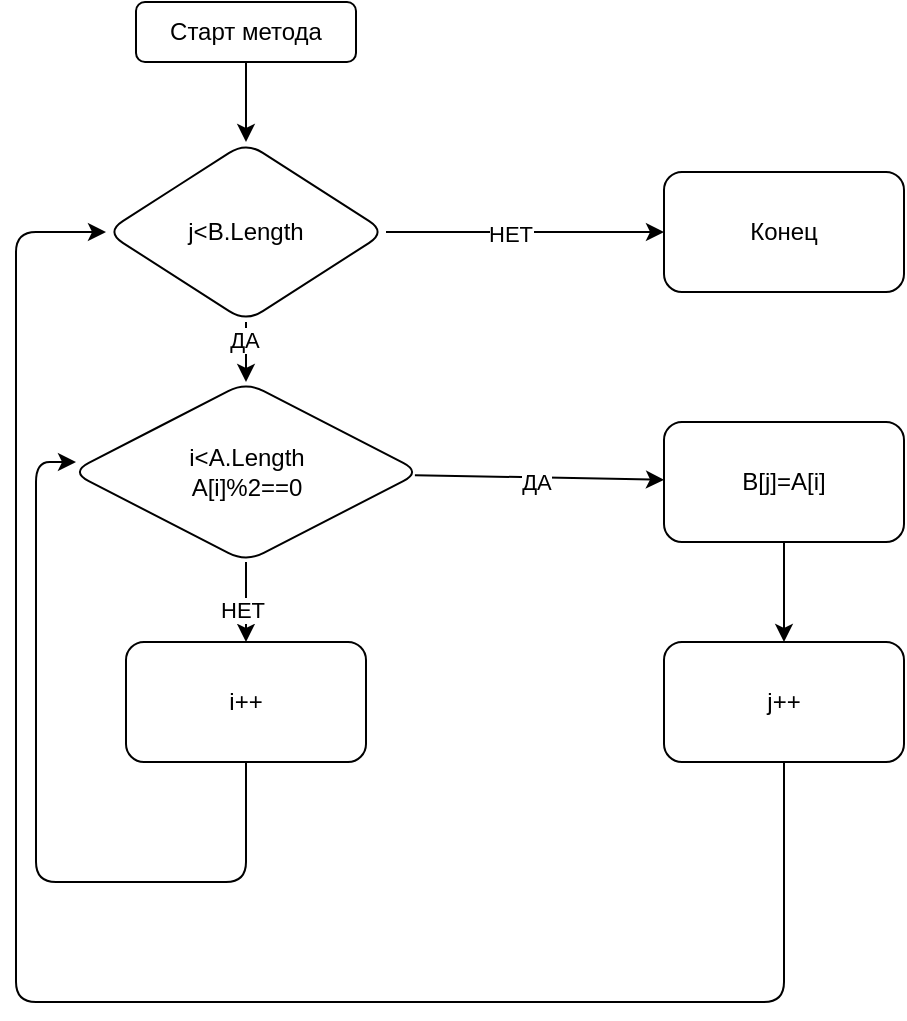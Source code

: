 <mxfile>
    <diagram id="bfdL_tMOWCH0kUlOYWKH" name="Страница 1">
        <mxGraphModel dx="668" dy="545" grid="1" gridSize="10" guides="1" tooltips="1" connect="1" arrows="1" fold="1" page="1" pageScale="1" pageWidth="827" pageHeight="1169" math="0" shadow="0">
            <root>
                <mxCell id="0"/>
                <mxCell id="1" parent="0"/>
                <mxCell id="34" value="" style="edgeStyle=none;html=1;" edge="1" parent="1" source="2" target="31">
                    <mxGeometry relative="1" as="geometry"/>
                </mxCell>
                <mxCell id="2" value="Старт метода" style="rounded=1;whiteSpace=wrap;html=1;" parent="1" vertex="1">
                    <mxGeometry x="90" y="10" width="110" height="30" as="geometry"/>
                </mxCell>
                <mxCell id="14" value="" style="edgeStyle=none;html=1;" edge="1" parent="1" source="12" target="13">
                    <mxGeometry relative="1" as="geometry"/>
                </mxCell>
                <mxCell id="39" value="ДА" style="edgeLabel;html=1;align=center;verticalAlign=middle;resizable=0;points=[];" vertex="1" connectable="0" parent="14">
                    <mxGeometry x="-0.027" y="-2" relative="1" as="geometry">
                        <mxPoint as="offset"/>
                    </mxGeometry>
                </mxCell>
                <mxCell id="19" value="" style="edgeStyle=none;html=1;" edge="1" parent="1" source="12" target="18">
                    <mxGeometry relative="1" as="geometry"/>
                </mxCell>
                <mxCell id="20" value="НЕТ" style="edgeLabel;html=1;align=center;verticalAlign=middle;resizable=0;points=[];" vertex="1" connectable="0" parent="19">
                    <mxGeometry x="0.165" y="-2" relative="1" as="geometry">
                        <mxPoint as="offset"/>
                    </mxGeometry>
                </mxCell>
                <mxCell id="12" value="i&amp;lt;A.Length&lt;br&gt;A[i]%2==0" style="rhombus;whiteSpace=wrap;html=1;rounded=1;" vertex="1" parent="1">
                    <mxGeometry x="57.5" y="200" width="175" height="90" as="geometry"/>
                </mxCell>
                <mxCell id="22" value="" style="edgeStyle=none;html=1;" edge="1" parent="1" source="13" target="21">
                    <mxGeometry relative="1" as="geometry"/>
                </mxCell>
                <mxCell id="13" value="B[j]=A[i]" style="whiteSpace=wrap;html=1;rounded=1;" vertex="1" parent="1">
                    <mxGeometry x="354" y="220" width="120" height="60" as="geometry"/>
                </mxCell>
                <mxCell id="18" value="i++" style="whiteSpace=wrap;html=1;rounded=1;" vertex="1" parent="1">
                    <mxGeometry x="85" y="330" width="120" height="60" as="geometry"/>
                </mxCell>
                <mxCell id="21" value="j++" style="whiteSpace=wrap;html=1;rounded=1;" vertex="1" parent="1">
                    <mxGeometry x="354" y="330" width="120" height="60" as="geometry"/>
                </mxCell>
                <mxCell id="30" value="" style="endArrow=classic;html=1;exitX=0.5;exitY=1;exitDx=0;exitDy=0;entryX=0;entryY=0.5;entryDx=0;entryDy=0;" edge="1" parent="1" source="21" target="31">
                    <mxGeometry width="50" height="50" relative="1" as="geometry">
                        <mxPoint x="180" y="310" as="sourcePoint"/>
                        <mxPoint x="90" y="120" as="targetPoint"/>
                        <Array as="points">
                            <mxPoint x="414" y="510"/>
                            <mxPoint x="30" y="510"/>
                            <mxPoint x="30" y="125"/>
                        </Array>
                    </mxGeometry>
                </mxCell>
                <mxCell id="33" value="" style="edgeStyle=none;html=1;" edge="1" parent="1" source="31" target="32">
                    <mxGeometry relative="1" as="geometry"/>
                </mxCell>
                <mxCell id="37" value="НЕТ" style="edgeLabel;html=1;align=center;verticalAlign=middle;resizable=0;points=[];" vertex="1" connectable="0" parent="33">
                    <mxGeometry x="-0.108" y="-1" relative="1" as="geometry">
                        <mxPoint as="offset"/>
                    </mxGeometry>
                </mxCell>
                <mxCell id="35" value="" style="edgeStyle=none;html=1;" edge="1" parent="1" source="31" target="12">
                    <mxGeometry relative="1" as="geometry"/>
                </mxCell>
                <mxCell id="38" value="ДА" style="edgeLabel;html=1;align=center;verticalAlign=middle;resizable=0;points=[];" vertex="1" connectable="0" parent="35">
                    <mxGeometry x="-0.4" y="-1" relative="1" as="geometry">
                        <mxPoint as="offset"/>
                    </mxGeometry>
                </mxCell>
                <mxCell id="31" value="j&amp;lt;B.Length" style="rhombus;whiteSpace=wrap;html=1;rounded=1;" vertex="1" parent="1">
                    <mxGeometry x="75" y="80" width="140" height="90" as="geometry"/>
                </mxCell>
                <mxCell id="32" value="Конец" style="whiteSpace=wrap;html=1;rounded=1;" vertex="1" parent="1">
                    <mxGeometry x="354" y="95" width="120" height="60" as="geometry"/>
                </mxCell>
                <mxCell id="36" value="" style="endArrow=classic;html=1;exitX=0.5;exitY=1;exitDx=0;exitDy=0;" edge="1" parent="1" source="18">
                    <mxGeometry width="50" height="50" relative="1" as="geometry">
                        <mxPoint x="130" y="450" as="sourcePoint"/>
                        <mxPoint x="60" y="240" as="targetPoint"/>
                        <Array as="points">
                            <mxPoint x="145" y="450"/>
                            <mxPoint x="40" y="450"/>
                            <mxPoint x="40" y="240"/>
                        </Array>
                    </mxGeometry>
                </mxCell>
            </root>
        </mxGraphModel>
    </diagram>
</mxfile>